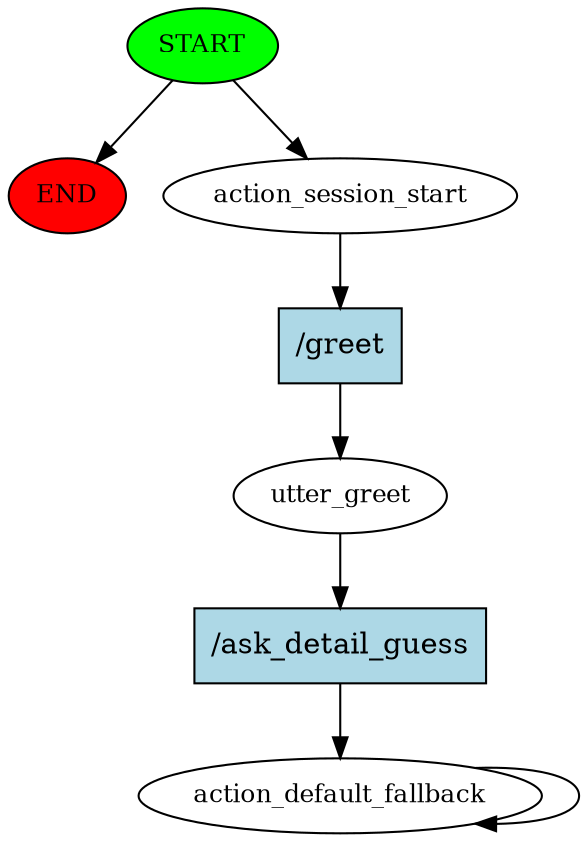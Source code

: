 digraph  {
0 [class="start active", fillcolor=green, fontsize=12, label=START, style=filled];
"-1" [class=end, fillcolor=red, fontsize=12, label=END, style=filled];
1 [class=active, fontsize=12, label=action_session_start];
2 [class=active, fontsize=12, label=utter_greet];
3 [class="active dashed", fontsize=12, label=action_default_fallback];
7 [class="intent active", fillcolor=lightblue, label="/greet", shape=rect, style=filled];
8 [class="intent active", fillcolor=lightblue, label="/ask_detail_guess", shape=rect, style=filled];
0 -> "-1"  [class="", key=NONE, label=""];
0 -> 1  [class=active, key=NONE, label=""];
1 -> 7  [class=active, key=0];
2 -> 8  [class=active, key=0];
3 -> 3  [class=active, key=NONE, label=""];
7 -> 2  [class=active, key=0];
8 -> 3  [class=active, key=0];
}
